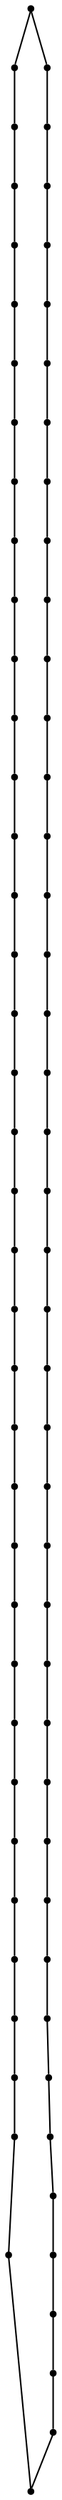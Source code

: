 graph {
  node [shape=point,comment="{\"directed\":false,\"doi\":\"10.1007/11618058_3\",\"figure\":\"5 (28)\"}"]

  v0 [pos="503.40196675145353,398.7961959838867"]
  v1 [pos="502.94354560319766,409.40766652425134"]
  v2 [pos="501.55058025981106,419.9535242716471"]
  v3 [pos="499.23035973837204,430.3701909383138"]
  v4 [pos="502.92271984011626,388.186887105306"]
  v5 [pos="495.9995446493459,440.59103647867835"]
  v6 [pos="501.5089048873546,377.64408111572266"]
  v7 [pos="499.16785065406975,367.23262786865234"]
  v8 [pos="495.9162098019622,357.01597849527997"]
  v9 [pos="491.87482739825583,450.55769602457684"]
  v10 [pos="491.77167628088665,347.0576477050781"]
  v11 [pos="486.8832814771075,460.2035395304362"]
  v12 [pos="486.7613871729651,337.41593678792316"]
  v13 [pos="481.05718681867734,469.4743347167969"]
  v14 [pos="480.9175906159157,328.1576665242513"]
  v15 [pos="474.42992823401164,478.3076477050781"]
  v16 [pos="474.2725983375727,319.3357340494792"]
  v17 [pos="467.0441667423692,486.6535059611003"]
  v18 [pos="466.869134947311,311.0034815470377"]
  v19 [pos="458.9437000363372,494.4576136271159"]
  v20 [pos="458.75304891896803,303.21183522542316"]
  v21 [pos="450.1806243186773,501.6701889038086"]
  v22 [pos="449.97640466024706,296.01184844970703"]
  v23 [pos="440.80700399709303,508.2534662882487"]
  v24 [pos="440.5902888808139,289.4451014200846"]
  v25 [pos="430.88326557957845,514.1617965698242"]
  v26 [pos="430.6540550054506,283.55342864990234"]
  v27 [pos="420.46570221656975,519.3576685587565"]
  v28 [pos="420.2271200490552,278.37434132893884"]
  v29 [pos="409.6230707212936,523.8118362426758"]
  v30 [pos="409.3751169603924,273.9410273234049"]
  v31 [pos="398.4209801962209,527.4951807657878"]
  v32 [pos="398.16572946947673,270.27434031168616"]
  v33 [pos="386.9292684865552,530.3878657023113"]
  v34 [pos="386.667746184593,267.4004109700521"]
  v35 [pos="375.2166765079942,532.4701817830404"]
  v36 [pos="374.9520382903343,265.3399022420248"]
  v37 [pos="363.3561421239099,533.7285232543945"]
  v38 [pos="363.0883720930233,264.10037994384766"]
  v39 [pos="351.4226539789244,534.1534805297852"]
  v40 [pos="351.15386650617734,263.6951319376627"]
  v41 [pos="339.4870991551599,533.74937693278"]
  v42 [pos="339.2183116824128,264.1202163696289"]
  v43 [pos="327.6244742460029,532.5087102254232"]
  v44 [pos="327.35985987463664,265.3784306844076"]
  v45 [pos="315.9087663517442,530.4492823282878"]
  v46 [pos="315.6472519985465,267.46176401774085"]
  v47 [pos="304.41078306686046,527.575289408366"]
  v48 [pos="304.1555402888808,270.3534952799479"]
  v49 [pos="293.2003781340843,523.910764058431"]
  v50 [pos="292.95344181504356,274.0367762247721"]
  v51 [pos="282.11081031976744,278.4909439086914"]
  v52 [pos="282.34939248728193,519.4743347167969"]
  v53 [pos="271.69324695675874,283.689931233724"]
  v54 [pos="271.9224575308866,514.2951838175456"]
  v55 [pos="261.7695244367732,289.5951461791992"]
  v56 [pos="261.98623557867006,508.4035110473633"]
  v57 [pos="252.39590411518896,296.1784871419271"]
  v58 [pos="252.60010787609014,501.8367640177409"]
  v59 [pos="243.63281647438225,303.3941141764323"]
  v60 [pos="243.82347951489825,494.6367772420248"]
  v61 [pos="235.5323497683503,311.19618733723956"]
  v62 [pos="235.70738156340843,486.84621175130206"]
  v63 [pos="228.14660019985467,319.54102834065753"]
  v64 [pos="228.30497138444764,478.51599375406903"]
  v65 [pos="221.51932969204213,328.37535858154297"]
  v66 [pos="221.65893781795057,469.69094594319665"]
  v67 [pos="215.6932469567587,337.64520009358716"]
  v68 [pos="215.81514126090116,460.4326756795248"]
  v69 [pos="210.70168911246367,347.2920608520508"]
  v70 [pos="210.8048362554506,450.7920455932617"]
  v71 [pos="206.57696788699127,357.25770314534503"]
  v72 [pos="206.66031863190406,440.835812886556"]
  v73 [pos="203.3461567723474,367.4784851074218"]
  v74 [pos="203.4086658566497,430.6170654296875"]
  v75 [pos="201.02593227652613,377.8951517740885"]
  v76 [pos="201.06761162336483,420.2045313517252"]
  v77 [pos="199.63296693313953,388.44094594319654"]
  v78 [pos="199.65380859375,409.66185251871747"]
  v79 [pos="199.17454578488372,399.05349731445307"]

  v0 -- v1 [id="-1",pos="503.40196675145353,398.7961959838867 502.94354560319766,409.40766652425134 502.94354560319766,409.40766652425134 502.94354560319766,409.40766652425134"]
  v79 -- v77 [id="-2",pos="199.17454578488372,399.05349731445307 199.63296693313953,388.44094594319654 199.63296693313953,388.44094594319654 199.63296693313953,388.44094594319654"]
  v77 -- v75 [id="-5",pos="199.63296693313953,388.44094594319654 201.02593227652613,377.8951517740885 201.02593227652613,377.8951517740885 201.02593227652613,377.8951517740885"]
  v75 -- v73 [id="-9",pos="201.02593227652613,377.8951517740885 203.3461567723474,367.4784851074218 203.3461567723474,367.4784851074218 203.3461567723474,367.4784851074218"]
  v78 -- v79 [id="-12",pos="199.65380859375,409.66185251871747 199.17454578488372,399.05349731445307 199.17454578488372,399.05349731445307 199.17454578488372,399.05349731445307"]
  v73 -- v71 [id="-27",pos="203.3461567723474,367.4784851074218 206.57696788699127,357.25770314534503 206.57696788699127,357.25770314534503 206.57696788699127,357.25770314534503"]
  v78 -- v76 [id="-33",pos="199.65380859375,409.66185251871747 201.06761162336483,420.2045313517252 201.06761162336483,420.2045313517252 201.06761162336483,420.2045313517252"]
  v76 -- v74 [id="-37",pos="201.06761162336483,420.2045313517252 203.4086658566497,430.6170654296875 203.4086658566497,430.6170654296875 203.4086658566497,430.6170654296875"]
  v74 -- v72 [id="-64",pos="203.4086658566497,430.6170654296875 206.66031863190406,440.835812886556 206.66031863190406,440.835812886556 206.66031863190406,440.835812886556"]
  v71 -- v69 [id="-72",pos="206.57696788699127,357.25770314534503 210.70168911246367,347.2920608520508 210.70168911246367,347.2920608520508 210.70168911246367,347.2920608520508"]
  v72 -- v70 [id="-91",pos="206.66031863190406,440.835812886556 210.8048362554506,450.7920455932617 210.8048362554506,450.7920455932617 210.8048362554506,450.7920455932617"]
  v69 -- v67 [id="-117",pos="210.70168911246367,347.2920608520508 215.6932469567587,337.64520009358716 215.6932469567587,337.64520009358716 215.6932469567587,337.64520009358716"]
  v70 -- v68 [id="-127",pos="210.8048362554506,450.7920455932617 215.81514126090116,460.4326756795248 215.81514126090116,460.4326756795248 215.81514126090116,460.4326756795248"]
  v67 -- v65 [id="-153",pos="215.6932469567587,337.64520009358716 221.51932969204213,328.37535858154297 221.51932969204213,328.37535858154297 221.51932969204213,328.37535858154297"]
  v68 -- v66 [id="-163",pos="215.81514126090116,460.4326756795248 221.65893781795057,469.69094594319665 221.65893781795057,469.69094594319665 221.65893781795057,469.69094594319665"]
  v65 -- v63 [id="-188",pos="221.51932969204213,328.37535858154297 228.14660019985467,319.54102834065753 228.14660019985467,319.54102834065753 228.14660019985467,319.54102834065753"]
  v66 -- v64 [id="-199",pos="221.65893781795057,469.69094594319665 228.30497138444764,478.51599375406903 228.30497138444764,478.51599375406903 228.30497138444764,478.51599375406903"]
  v63 -- v61 [id="-224",pos="228.14660019985467,319.54102834065753 235.5323497683503,311.19618733723956 235.5323497683503,311.19618733723956 235.5323497683503,311.19618733723956"]
  v64 -- v62 [id="-235",pos="228.30497138444764,478.51599375406903 235.70738156340843,486.84621175130206 235.70738156340843,486.84621175130206 235.70738156340843,486.84621175130206"]
  v61 -- v59 [id="-260",pos="235.5323497683503,311.19618733723956 243.63281647438225,303.3941141764323 243.63281647438225,303.3941141764323 243.63281647438225,303.3941141764323"]
  v62 -- v60 [id="-271",pos="235.70738156340843,486.84621175130206 243.82347951489825,494.6367772420248 243.82347951489825,494.6367772420248 243.82347951489825,494.6367772420248"]
  v59 -- v57 [id="-296",pos="243.63281647438225,303.3941141764323 252.39590411518896,296.1784871419271 252.39590411518896,296.1784871419271 252.39590411518896,296.1784871419271"]
  v60 -- v58 [id="-307",pos="243.82347951489825,494.6367772420248 252.60010787609014,501.8367640177409 252.60010787609014,501.8367640177409 252.60010787609014,501.8367640177409"]
  v57 -- v55 [id="-331",pos="252.39590411518896,296.1784871419271 261.7695244367732,289.5951461791992 261.7695244367732,289.5951461791992 261.7695244367732,289.5951461791992"]
  v58 -- v56 [id="-343",pos="252.60010787609014,501.8367640177409 261.98623557867006,508.4035110473633 261.98623557867006,508.4035110473633 261.98623557867006,508.4035110473633"]
  v55 -- v53 [id="-367",pos="261.7695244367732,289.5951461791992 271.69324695675874,283.689931233724 271.69324695675874,283.689931233724 271.69324695675874,283.689931233724"]
  v56 -- v54 [id="-379",pos="261.98623557867006,508.4035110473633 271.9224575308866,514.2951838175456 271.9224575308866,514.2951838175456 271.9224575308866,514.2951838175456"]
  v53 -- v51 [id="-403",pos="271.69324695675874,283.689931233724 282.11081031976744,278.4909439086914 282.11081031976744,278.4909439086914 282.11081031976744,278.4909439086914"]
  v54 -- v52 [id="-415",pos="271.9224575308866,514.2951838175456 282.34939248728193,519.4743347167969 282.34939248728193,519.4743347167969 282.34939248728193,519.4743347167969"]
  v51 -- v50 [id="-439",pos="282.11081031976744,278.4909439086914 292.95344181504356,274.0367762247721 292.95344181504356,274.0367762247721 292.95344181504356,274.0367762247721"]
  v52 -- v49 [id="-451",pos="282.34939248728193,519.4743347167969 293.2003781340843,523.910764058431 293.2003781340843,523.910764058431 293.2003781340843,523.910764058431"]
  v50 -- v48 [id="-475",pos="292.95344181504356,274.0367762247721 304.1555402888808,270.3534952799479 304.1555402888808,270.3534952799479 304.1555402888808,270.3534952799479"]
  v49 -- v47 [id="-487",pos="293.2003781340843,523.910764058431 304.41078306686046,527.575289408366 304.41078306686046,527.575289408366 304.41078306686046,527.575289408366"]
  v48 -- v46 [id="-511",pos="304.1555402888808,270.3534952799479 315.6472519985465,267.46176401774085 315.6472519985465,267.46176401774085 315.6472519985465,267.46176401774085"]
  v47 -- v45 [id="-523",pos="304.41078306686046,527.575289408366 315.9087663517442,530.4492823282878 315.9087663517442,530.4492823282878 315.9087663517442,530.4492823282878"]
  v46 -- v44 [id="-547",pos="315.6472519985465,267.46176401774085 327.35985987463664,265.3784306844076 327.35985987463664,265.3784306844076 327.35985987463664,265.3784306844076"]
  v45 -- v43 [id="-559",pos="315.9087663517442,530.4492823282878 327.6244742460029,532.5087102254232 327.6244742460029,532.5087102254232 327.6244742460029,532.5087102254232"]
  v44 -- v42 [id="-583",pos="327.35985987463664,265.3784306844076 339.2183116824128,264.1202163696289 339.2183116824128,264.1202163696289 339.2183116824128,264.1202163696289"]
  v43 -- v41 [id="-595",pos="327.6244742460029,532.5087102254232 339.4870991551599,533.74937693278 339.4870991551599,533.74937693278 339.4870991551599,533.74937693278"]
  v42 -- v40 [id="-619",pos="339.2183116824128,264.1202163696289 351.15386650617734,263.6951319376627 351.15386650617734,263.6951319376627 351.15386650617734,263.6951319376627"]
  v41 -- v39 [id="-628",pos="339.4870991551599,533.74937693278 351.4226539789244,534.1534805297852 351.4226539789244,534.1534805297852 351.4226539789244,534.1534805297852"]
  v40 -- v38 [id="-655",pos="351.15386650617734,263.6951319376627 363.0883720930233,264.10037994384766 363.0883720930233,264.10037994384766 363.0883720930233,264.10037994384766"]
  v39 -- v37 [id="-664",pos="351.4226539789244,534.1534805297852 363.3561421239099,533.7285232543945 363.3561421239099,533.7285232543945 363.3561421239099,533.7285232543945"]
  v38 -- v36 [id="-694",pos="363.0883720930233,264.10037994384766 374.9520382903343,265.3399022420248 374.9520382903343,265.3399022420248 374.9520382903343,265.3399022420248"]
  v37 -- v35 [id="-698",pos="363.3561421239099,533.7285232543945 375.2166765079942,532.4701817830404 375.2166765079942,532.4701817830404 375.2166765079942,532.4701817830404"]
  v36 -- v34 [id="-730",pos="374.9520382903343,265.3399022420248 386.667746184593,267.4004109700521 386.667746184593,267.4004109700521 386.667746184593,267.4004109700521"]
  v35 -- v33 [id="-733",pos="375.2166765079942,532.4701817830404 386.9292684865552,530.3878657023113 386.9292684865552,530.3878657023113 386.9292684865552,530.3878657023113"]
  v34 -- v32 [id="-766",pos="386.667746184593,267.4004109700521 398.16572946947673,270.27434031168616 398.16572946947673,270.27434031168616 398.16572946947673,270.27434031168616"]
  v33 -- v31 [id="-769",pos="386.9292684865552,530.3878657023113 398.4209801962209,527.4951807657878 398.4209801962209,527.4951807657878 398.4209801962209,527.4951807657878"]
  v31 -- v29 [id="-799",pos="398.4209801962209,527.4951807657878 409.6230707212936,523.8118362426758 409.6230707212936,523.8118362426758 409.6230707212936,523.8118362426758"]
  v32 -- v30 [id="-802",pos="398.16572946947673,270.27434031168616 409.3751169603924,273.9410273234049 409.3751169603924,273.9410273234049 409.3751169603924,273.9410273234049"]
  v29 -- v27 [id="-835",pos="409.6230707212936,523.8118362426758 420.46570221656975,519.3576685587565 420.46570221656975,519.3576685587565 420.46570221656975,519.3576685587565"]
  v30 -- v28 [id="-840",pos="409.3751169603924,273.9410273234049 420.2271200490552,278.37434132893884 420.2271200490552,278.37434132893884 420.2271200490552,278.37434132893884"]
  v27 -- v25 [id="-871",pos="420.46570221656975,519.3576685587565 430.88326557957845,514.1617965698242 430.88326557957845,514.1617965698242 430.88326557957845,514.1617965698242"]
  v28 -- v26 [id="-877",pos="420.2271200490552,278.37434132893884 430.6540550054506,283.55342864990234 430.6540550054506,283.55342864990234 430.6540550054506,283.55342864990234"]
  v25 -- v23 [id="-907",pos="430.88326557957845,514.1617965698242 440.80700399709303,508.2534662882487 440.80700399709303,508.2534662882487 440.80700399709303,508.2534662882487"]
  v26 -- v24 [id="-913",pos="430.6540550054506,283.55342864990234 440.5902888808139,289.4451014200846 440.5902888808139,289.4451014200846 440.5902888808139,289.4451014200846"]
  v23 -- v21 [id="-943",pos="440.80700399709303,508.2534662882487 450.1806243186773,501.6701889038086 450.1806243186773,501.6701889038086 450.1806243186773,501.6701889038086"]
  v24 -- v22 [id="-949",pos="440.5902888808139,289.4451014200846 449.97640466024706,296.01184844970703 449.97640466024706,296.01184844970703 449.97640466024706,296.01184844970703"]
  v21 -- v19 [id="-979",pos="450.1806243186773,501.6701889038086 458.9437000363372,494.4576136271159 458.9437000363372,494.4576136271159 458.9437000363372,494.4576136271159"]
  v22 -- v20 [id="-985",pos="449.97640466024706,296.01184844970703 458.75304891896803,303.21183522542316 458.75304891896803,303.21183522542316 458.75304891896803,303.21183522542316"]
  v19 -- v17 [id="-1015",pos="458.9437000363372,494.4576136271159 467.0441667423692,486.6535059611003 467.0441667423692,486.6535059611003 467.0441667423692,486.6535059611003"]
  v20 -- v18 [id="-1021",pos="458.75304891896803,303.21183522542316 466.869134947311,311.0034815470377 466.869134947311,311.0034815470377 466.869134947311,311.0034815470377"]
  v17 -- v15 [id="-1051",pos="467.0441667423692,486.6535059611003 474.42992823401164,478.3076477050781 474.42992823401164,478.3076477050781 474.42992823401164,478.3076477050781"]
  v18 -- v16 [id="-1057",pos="466.869134947311,311.0034815470377 474.2725983375727,319.3357340494792 474.2725983375727,319.3357340494792 474.2725983375727,319.3357340494792"]
  v15 -- v13 [id="-1087",pos="474.42992823401164,478.3076477050781 481.05718681867734,469.4743347167969 481.05718681867734,469.4743347167969 481.05718681867734,469.4743347167969"]
  v16 -- v14 [id="-1093",pos="474.2725983375727,319.3357340494792 480.9175906159157,328.1576665242513 480.9175906159157,328.1576665242513 480.9175906159157,328.1576665242513"]
  v13 -- v11 [id="-1122",pos="481.05718681867734,469.4743347167969 486.8832814771075,460.2035395304362 486.8832814771075,460.2035395304362 486.8832814771075,460.2035395304362"]
  v14 -- v12 [id="-1129",pos="480.9175906159157,328.1576665242513 486.7613871729651,337.41593678792316 486.7613871729651,337.41593678792316 486.7613871729651,337.41593678792316"]
  v11 -- v9 [id="-1158",pos="486.8832814771075,460.2035395304362 491.87482739825583,450.55769602457684 491.87482739825583,450.55769602457684 491.87482739825583,450.55769602457684"]
  v12 -- v10 [id="-1165",pos="486.7613871729651,337.41593678792316 491.77167628088665,347.0576477050781 491.77167628088665,347.0576477050781 491.77167628088665,347.0576477050781"]
  v9 -- v5 [id="-1194",pos="491.87482739825583,450.55769602457684 495.9995446493459,440.59103647867835 495.9995446493459,440.59103647867835 495.9995446493459,440.59103647867835"]
  v10 -- v8 [id="-1201",pos="491.77167628088665,347.0576477050781 495.9162098019622,357.01597849527997 495.9162098019622,357.01597849527997 495.9162098019622,357.01597849527997"]
  v5 -- v3 [id="-1230",pos="495.9995446493459,440.59103647867835 499.23035973837204,430.3701909383138 499.23035973837204,430.3701909383138 499.23035973837204,430.3701909383138"]
  v8 -- v7 [id="-1237",pos="495.9162098019622,357.01597849527997 499.16785065406975,367.23262786865234 499.16785065406975,367.23262786865234 499.16785065406975,367.23262786865234"]
  v3 -- v2 [id="-1265",pos="499.23035973837204,430.3701909383138 501.55058025981106,419.9535242716471 501.55058025981106,419.9535242716471 501.55058025981106,419.9535242716471"]
  v7 -- v6 [id="-1273",pos="499.16785065406975,367.23262786865234 501.5089048873546,377.64408111572266 501.5089048873546,377.64408111572266 501.5089048873546,377.64408111572266"]
  v2 -- v1 [id="-1301",pos="501.55058025981106,419.9535242716471 502.94354560319766,409.40766652425134 502.94354560319766,409.40766652425134 502.94354560319766,409.40766652425134"]
  v6 -- v4 [id="-1309",pos="501.5089048873546,377.64408111572266 502.92271984011626,388.186887105306 502.92271984011626,388.186887105306 502.92271984011626,388.186887105306"]
  v4 -- v0 [id="-1345",pos="502.92271984011626,388.186887105306 503.40196675145353,398.7961959838867 503.40196675145353,398.7961959838867 503.40196675145353,398.7961959838867"]
}